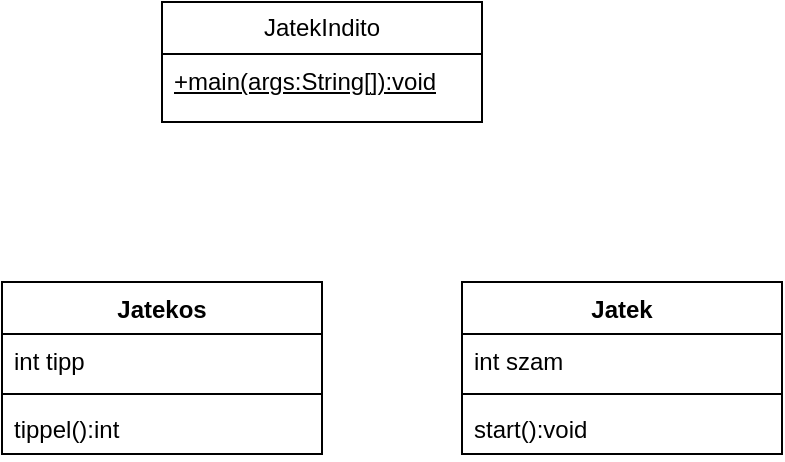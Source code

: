 <mxfile version="26.0.15">
  <diagram name="1 oldal" id="kqHT6aHN5oCtOVItXd98">
    <mxGraphModel dx="1346" dy="522" grid="1" gridSize="10" guides="1" tooltips="1" connect="1" arrows="1" fold="1" page="1" pageScale="1" pageWidth="827" pageHeight="1169" math="0" shadow="0">
      <root>
        <mxCell id="0" />
        <mxCell id="1" parent="0" />
        <mxCell id="mcVopvcwJr4Opnihg5bs-1" value="JatekIndito" style="swimlane;fontStyle=0;childLayout=stackLayout;horizontal=1;startSize=26;fillColor=none;horizontalStack=0;resizeParent=1;resizeParentMax=0;resizeLast=0;collapsible=1;marginBottom=0;whiteSpace=wrap;html=1;" vertex="1" parent="1">
          <mxGeometry x="70" y="270" width="160" height="60" as="geometry" />
        </mxCell>
        <mxCell id="mcVopvcwJr4Opnihg5bs-2" value="&lt;u&gt;+main(args:String[]):void&lt;/u&gt;" style="text;strokeColor=none;fillColor=none;align=left;verticalAlign=top;spacingLeft=4;spacingRight=4;overflow=hidden;rotatable=0;points=[[0,0.5],[1,0.5]];portConstraint=eastwest;whiteSpace=wrap;html=1;" vertex="1" parent="mcVopvcwJr4Opnihg5bs-1">
          <mxGeometry y="26" width="160" height="34" as="geometry" />
        </mxCell>
        <mxCell id="mcVopvcwJr4Opnihg5bs-5" value="Jatek" style="swimlane;fontStyle=1;align=center;verticalAlign=top;childLayout=stackLayout;horizontal=1;startSize=26;horizontalStack=0;resizeParent=1;resizeParentMax=0;resizeLast=0;collapsible=1;marginBottom=0;whiteSpace=wrap;html=1;" vertex="1" parent="1">
          <mxGeometry x="220" y="410" width="160" height="86" as="geometry" />
        </mxCell>
        <mxCell id="mcVopvcwJr4Opnihg5bs-6" value="int szam" style="text;strokeColor=none;fillColor=none;align=left;verticalAlign=top;spacingLeft=4;spacingRight=4;overflow=hidden;rotatable=0;points=[[0,0.5],[1,0.5]];portConstraint=eastwest;whiteSpace=wrap;html=1;" vertex="1" parent="mcVopvcwJr4Opnihg5bs-5">
          <mxGeometry y="26" width="160" height="26" as="geometry" />
        </mxCell>
        <mxCell id="mcVopvcwJr4Opnihg5bs-7" value="" style="line;strokeWidth=1;fillColor=none;align=left;verticalAlign=middle;spacingTop=-1;spacingLeft=3;spacingRight=3;rotatable=0;labelPosition=right;points=[];portConstraint=eastwest;strokeColor=inherit;" vertex="1" parent="mcVopvcwJr4Opnihg5bs-5">
          <mxGeometry y="52" width="160" height="8" as="geometry" />
        </mxCell>
        <mxCell id="mcVopvcwJr4Opnihg5bs-8" value="start():void" style="text;strokeColor=none;fillColor=none;align=left;verticalAlign=top;spacingLeft=4;spacingRight=4;overflow=hidden;rotatable=0;points=[[0,0.5],[1,0.5]];portConstraint=eastwest;whiteSpace=wrap;html=1;" vertex="1" parent="mcVopvcwJr4Opnihg5bs-5">
          <mxGeometry y="60" width="160" height="26" as="geometry" />
        </mxCell>
        <mxCell id="mcVopvcwJr4Opnihg5bs-9" value="Jatekos" style="swimlane;fontStyle=1;align=center;verticalAlign=top;childLayout=stackLayout;horizontal=1;startSize=26;horizontalStack=0;resizeParent=1;resizeParentMax=0;resizeLast=0;collapsible=1;marginBottom=0;whiteSpace=wrap;html=1;" vertex="1" parent="1">
          <mxGeometry x="-10" y="410" width="160" height="86" as="geometry" />
        </mxCell>
        <mxCell id="mcVopvcwJr4Opnihg5bs-10" value="int tipp" style="text;strokeColor=none;fillColor=none;align=left;verticalAlign=top;spacingLeft=4;spacingRight=4;overflow=hidden;rotatable=0;points=[[0,0.5],[1,0.5]];portConstraint=eastwest;whiteSpace=wrap;html=1;" vertex="1" parent="mcVopvcwJr4Opnihg5bs-9">
          <mxGeometry y="26" width="160" height="26" as="geometry" />
        </mxCell>
        <mxCell id="mcVopvcwJr4Opnihg5bs-11" value="" style="line;strokeWidth=1;fillColor=none;align=left;verticalAlign=middle;spacingTop=-1;spacingLeft=3;spacingRight=3;rotatable=0;labelPosition=right;points=[];portConstraint=eastwest;strokeColor=inherit;" vertex="1" parent="mcVopvcwJr4Opnihg5bs-9">
          <mxGeometry y="52" width="160" height="8" as="geometry" />
        </mxCell>
        <mxCell id="mcVopvcwJr4Opnihg5bs-12" value="tippel():int" style="text;strokeColor=none;fillColor=none;align=left;verticalAlign=top;spacingLeft=4;spacingRight=4;overflow=hidden;rotatable=0;points=[[0,0.5],[1,0.5]];portConstraint=eastwest;whiteSpace=wrap;html=1;" vertex="1" parent="mcVopvcwJr4Opnihg5bs-9">
          <mxGeometry y="60" width="160" height="26" as="geometry" />
        </mxCell>
      </root>
    </mxGraphModel>
  </diagram>
</mxfile>
